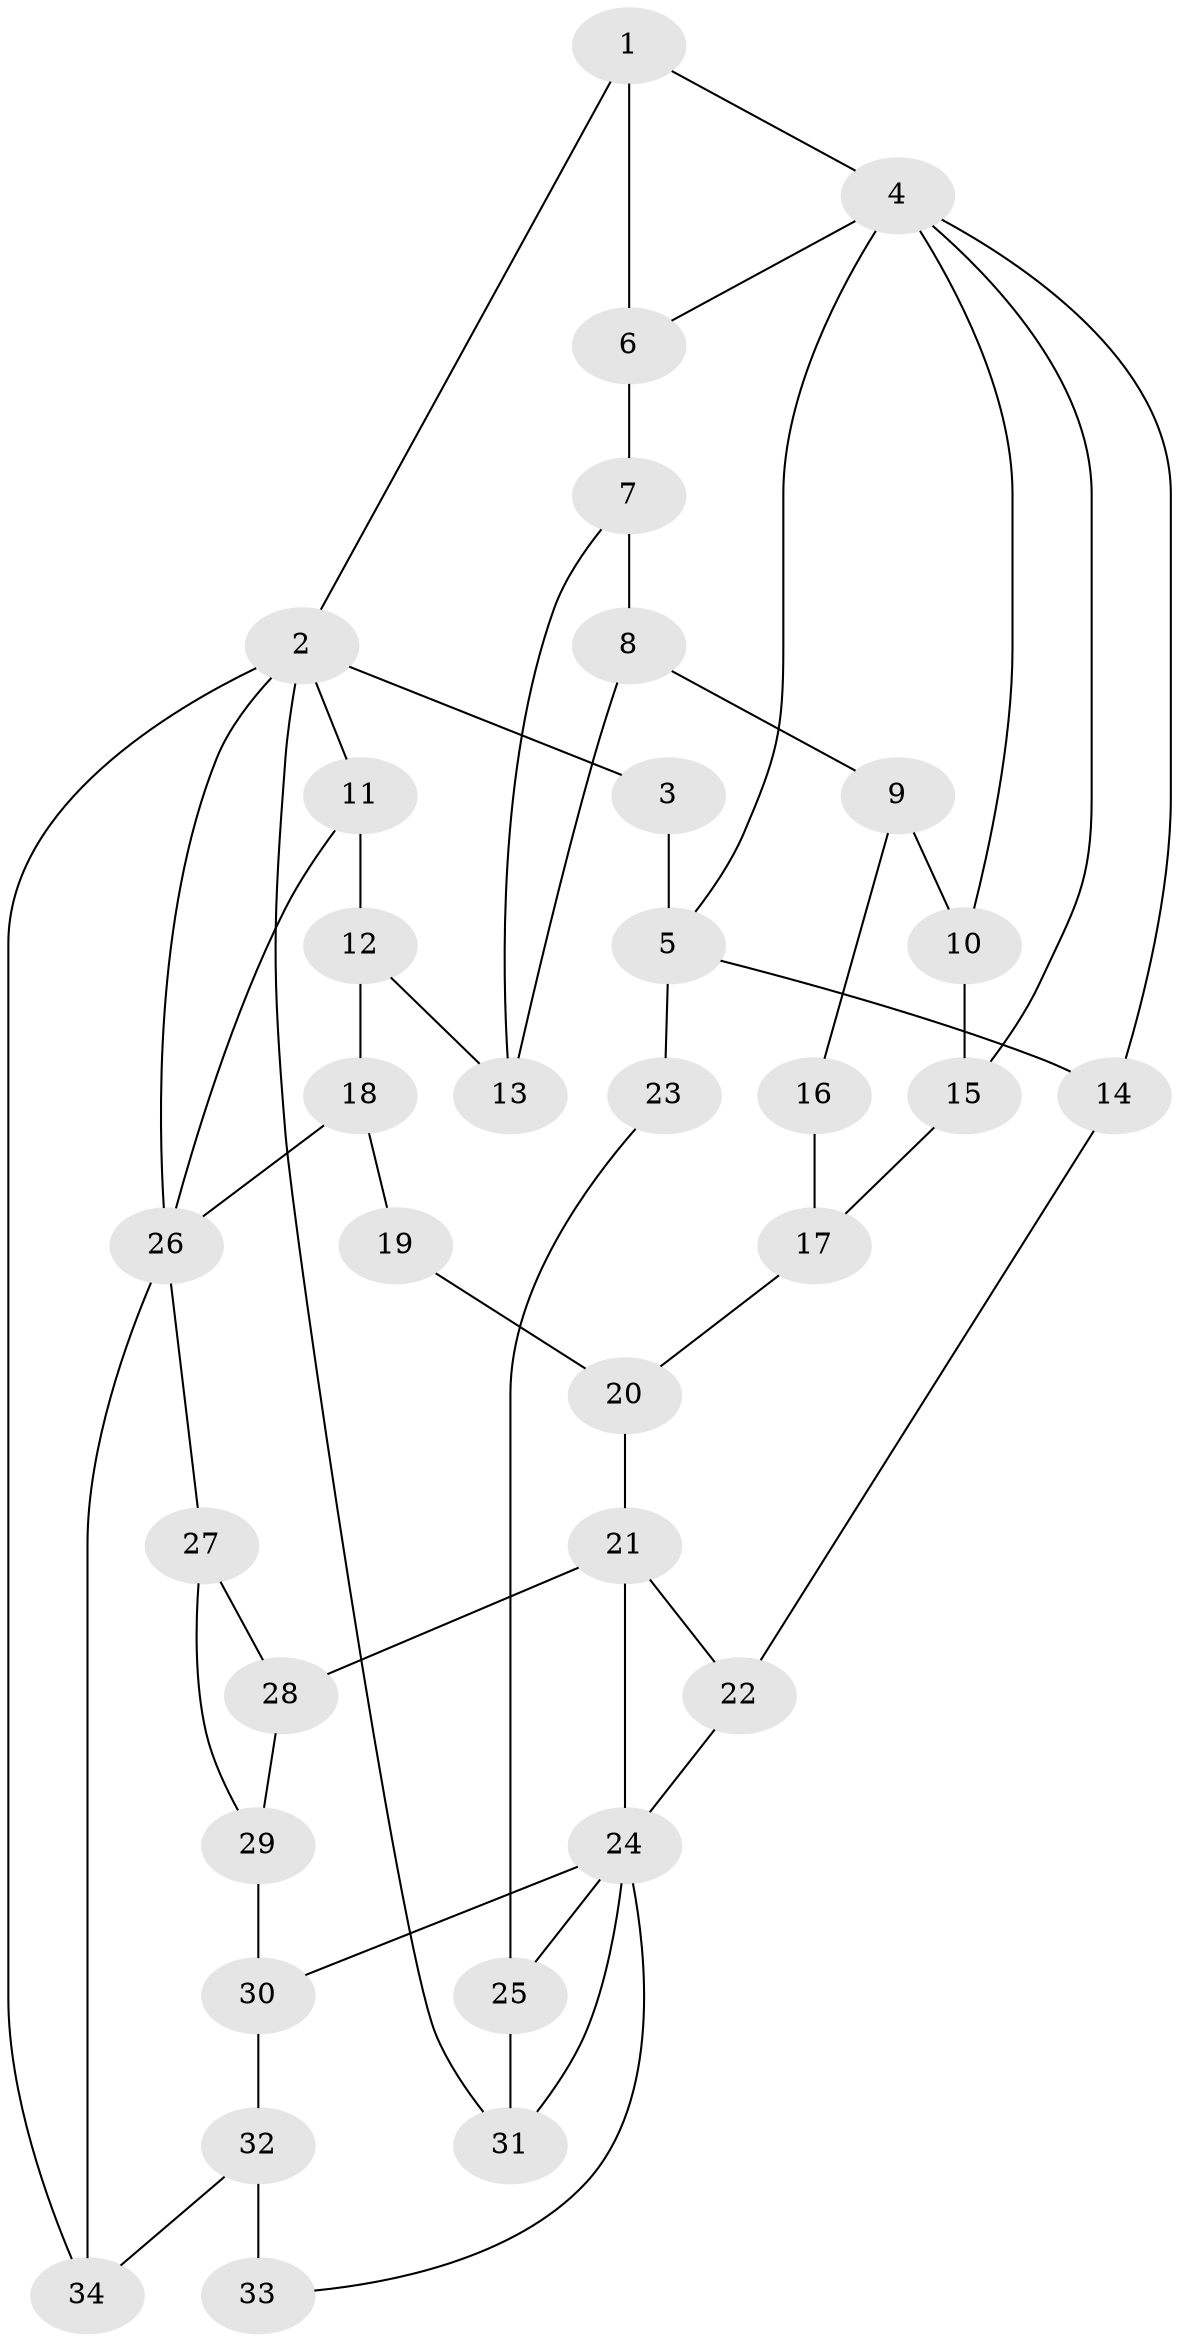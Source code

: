 // original degree distribution, {3: 0.029411764705882353, 5: 0.6176470588235294, 6: 0.16176470588235295, 4: 0.19117647058823528}
// Generated by graph-tools (version 1.1) at 2025/38/03/09/25 02:38:27]
// undirected, 34 vertices, 55 edges
graph export_dot {
graph [start="1"]
  node [color=gray90,style=filled];
  1;
  2;
  3;
  4;
  5;
  6;
  7;
  8;
  9;
  10;
  11;
  12;
  13;
  14;
  15;
  16;
  17;
  18;
  19;
  20;
  21;
  22;
  23;
  24;
  25;
  26;
  27;
  28;
  29;
  30;
  31;
  32;
  33;
  34;
  1 -- 2 [weight=1.0];
  1 -- 4 [weight=1.0];
  1 -- 6 [weight=2.0];
  2 -- 3 [weight=2.0];
  2 -- 11 [weight=1.0];
  2 -- 26 [weight=1.0];
  2 -- 31 [weight=1.0];
  2 -- 34 [weight=2.0];
  3 -- 5 [weight=2.0];
  4 -- 5 [weight=1.0];
  4 -- 6 [weight=1.0];
  4 -- 10 [weight=1.0];
  4 -- 14 [weight=1.0];
  4 -- 15 [weight=1.0];
  5 -- 14 [weight=1.0];
  5 -- 23 [weight=2.0];
  6 -- 7 [weight=1.0];
  7 -- 8 [weight=1.0];
  7 -- 13 [weight=1.0];
  8 -- 9 [weight=1.0];
  8 -- 13 [weight=1.0];
  9 -- 10 [weight=1.0];
  9 -- 16 [weight=1.0];
  10 -- 15 [weight=1.0];
  11 -- 12 [weight=1.0];
  11 -- 26 [weight=1.0];
  12 -- 13 [weight=1.0];
  12 -- 18 [weight=1.0];
  14 -- 22 [weight=1.0];
  15 -- 17 [weight=1.0];
  16 -- 17 [weight=2.0];
  17 -- 20 [weight=2.0];
  18 -- 19 [weight=1.0];
  18 -- 26 [weight=1.0];
  19 -- 20 [weight=2.0];
  20 -- 21 [weight=2.0];
  21 -- 22 [weight=1.0];
  21 -- 24 [weight=1.0];
  21 -- 28 [weight=1.0];
  22 -- 24 [weight=1.0];
  23 -- 25 [weight=1.0];
  24 -- 25 [weight=1.0];
  24 -- 30 [weight=1.0];
  24 -- 31 [weight=1.0];
  24 -- 33 [weight=1.0];
  25 -- 31 [weight=1.0];
  26 -- 27 [weight=2.0];
  26 -- 34 [weight=1.0];
  27 -- 28 [weight=1.0];
  27 -- 29 [weight=1.0];
  28 -- 29 [weight=1.0];
  29 -- 30 [weight=1.0];
  30 -- 32 [weight=2.0];
  32 -- 33 [weight=2.0];
  32 -- 34 [weight=2.0];
}
